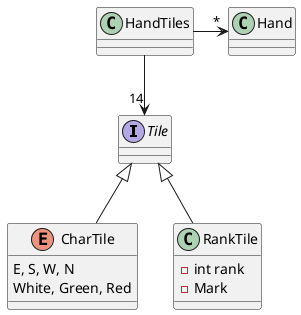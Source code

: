 @startuml

interface Tile

enum CharTile {
  E, S, W, N\nWhite, Green, Red
}

class RankTile {
  - int rank
  - Mark
}
RankTile -u-|> Tile
CharTile -u-|> Tile

HandTiles -d-> "14" Tile
HandTiles -r-> "*" Hand


@enduml